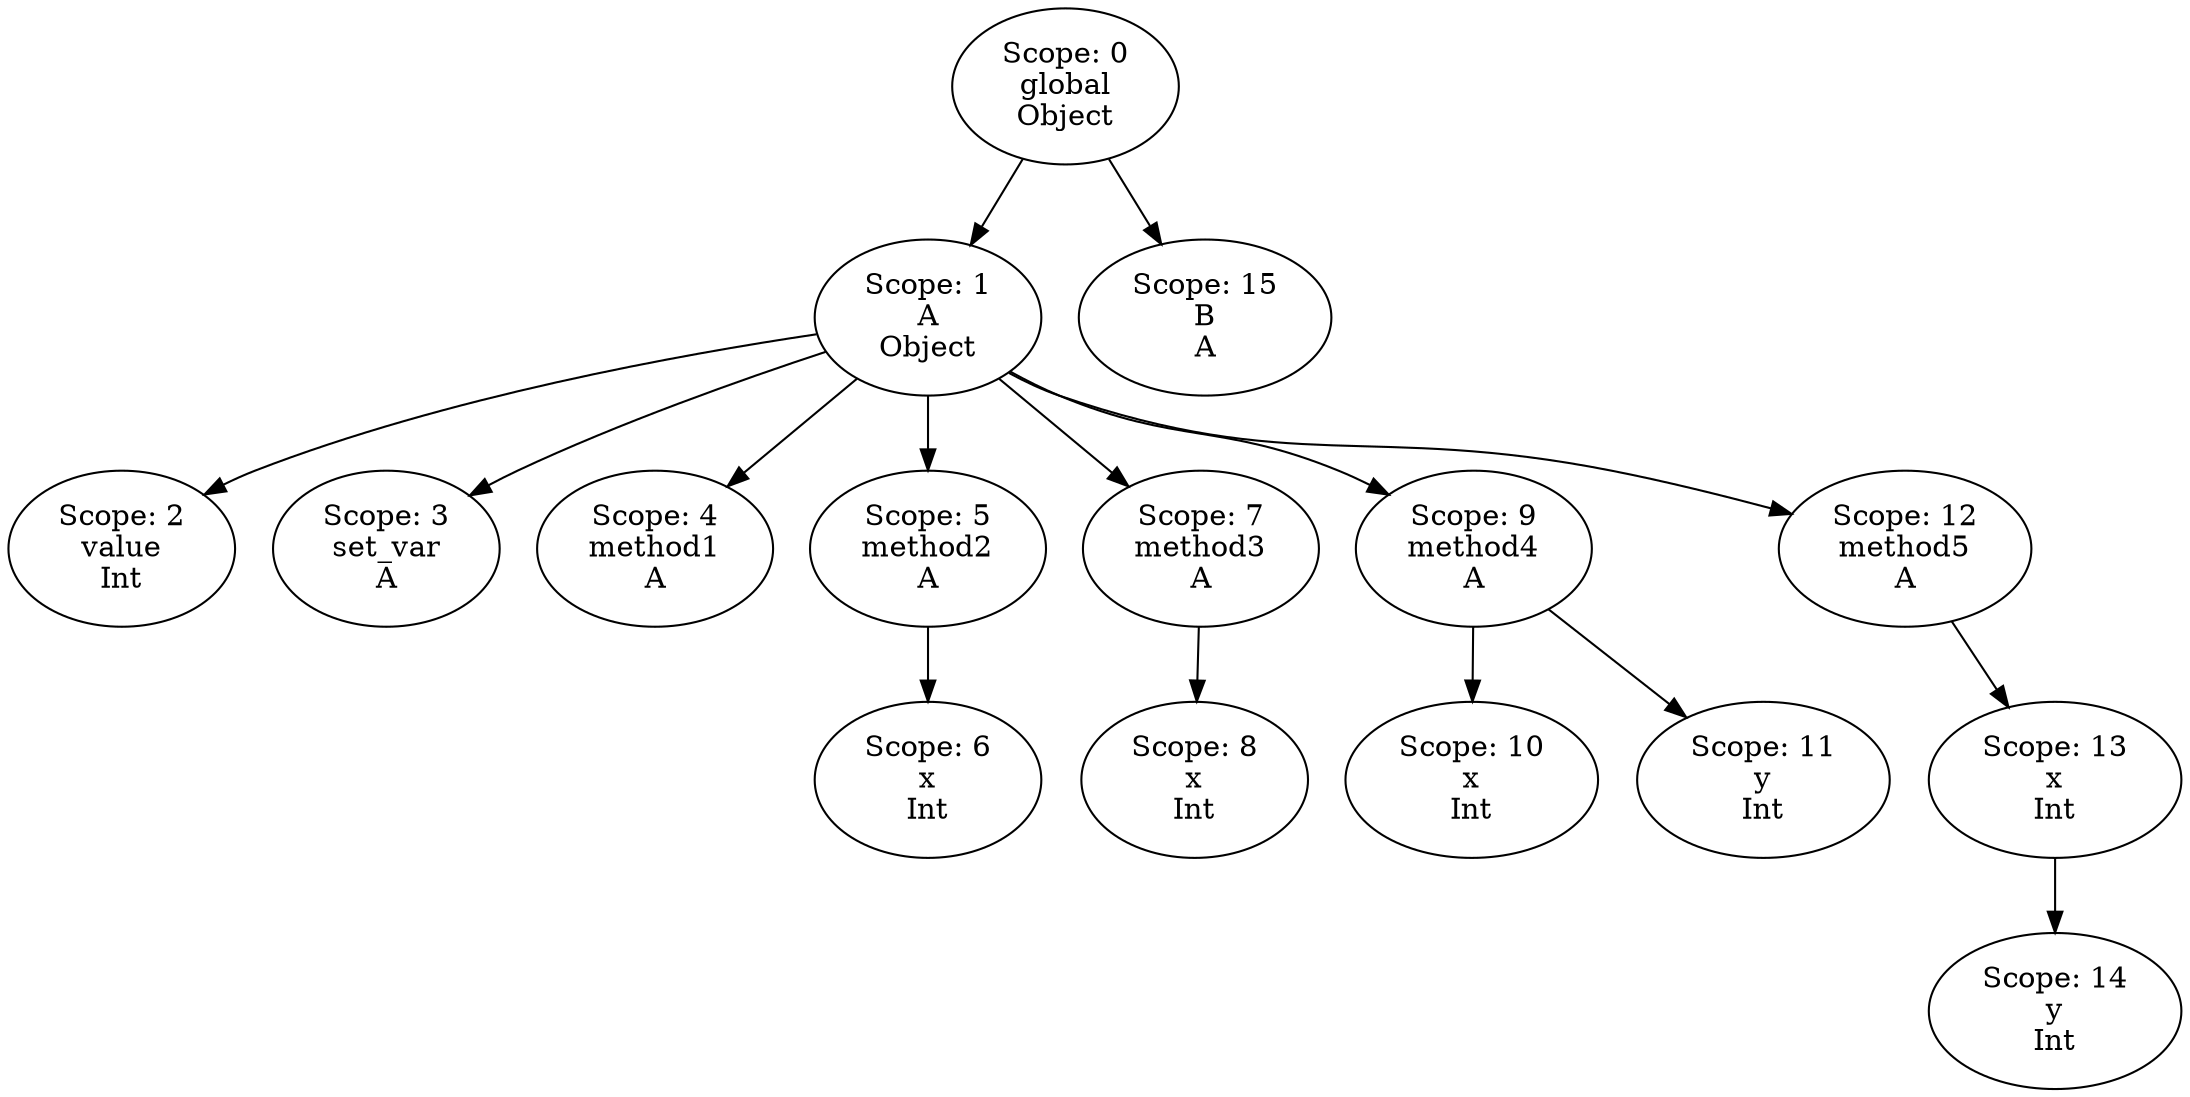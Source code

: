 // SYMBOL TABLE
digraph {
	0 [label="Scope: 0
global
Object"]
	0 -> 1
	1 [label="Scope: 1
A
Object"]
	1 -> 2
	2 [label="Scope: 2
value
Int"]
	1 -> 3
	3 [label="Scope: 3
set_var
A"]
	1 -> 4
	4 [label="Scope: 4
method1
A"]
	1 -> 5
	5 [label="Scope: 5
method2
A"]
	5 -> 6
	6 [label="Scope: 6
x
Int"]
	1 -> 7
	7 [label="Scope: 7
method3
A"]
	7 -> 8
	8 [label="Scope: 8
x
Int"]
	1 -> 9
	9 [label="Scope: 9
method4
A"]
	9 -> 10
	10 [label="Scope: 10
x
Int"]
	9 -> 11
	11 [label="Scope: 11
y
Int"]
	1 -> 12
	12 [label="Scope: 12
method5
A"]
	12 -> 13
	13 [label="Scope: 13
x
Int"]
	13 -> 14
	14 [label="Scope: 14
y
Int"]
	0 -> 15
	15 [label="Scope: 15
B
A"]
}
